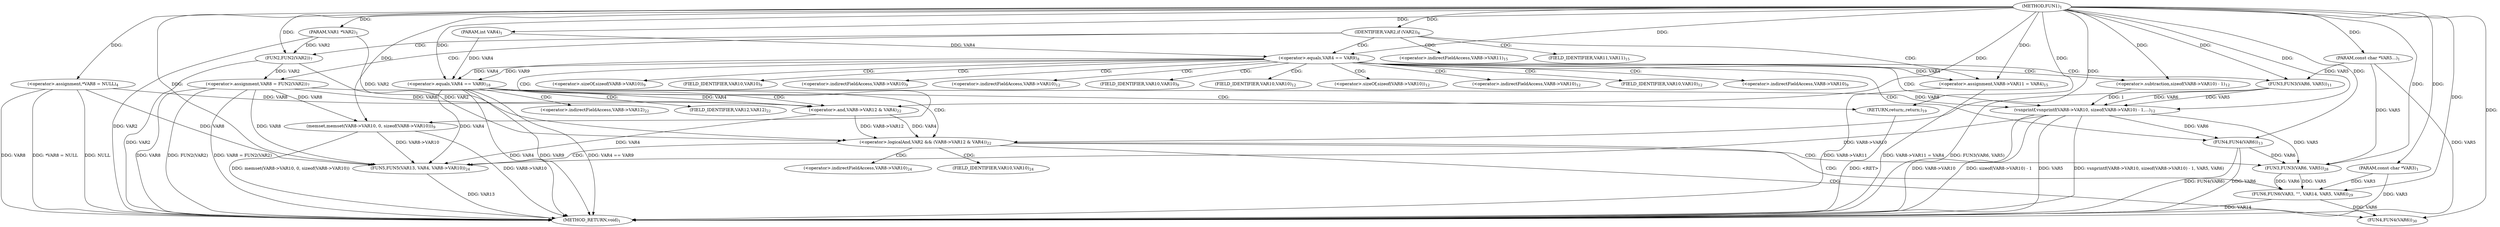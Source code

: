 digraph "FUN1" {  
"8" [label = <(METHOD,FUN1)<SUB>1</SUB>> ]
"98" [label = <(METHOD_RETURN,void)<SUB>1</SUB>> ]
"9" [label = <(PARAM,VAR1 *VAR2)<SUB>1</SUB>> ]
"10" [label = <(PARAM,const char *VAR3)<SUB>1</SUB>> ]
"11" [label = <(PARAM,int VAR4)<SUB>1</SUB>> ]
"12" [label = <(PARAM,const char *VAR5...)<SUB>1</SUB>> ]
"16" [label = <(&lt;operator&gt;.assignment,*VAR8 = NULL)<SUB>4</SUB>> ]
"20" [label = <(IDENTIFIER,VAR2,if (VAR2))<SUB>6</SUB>> ]
"65" [label = <(&lt;operator&gt;.equals,VAR4 == VAR9)<SUB>18</SUB>> ]
"71" [label = <(&lt;operator&gt;.logicalAnd,VAR2 &amp;&amp; (VAR8-&gt;VAR12 &amp; VAR4))<SUB>22</SUB>> ]
"22" [label = <(&lt;operator&gt;.assignment,VAR8 = FUN2(VAR2))<SUB>7</SUB>> ]
"59" [label = <(&lt;operator&gt;.assignment,VAR8-&gt;VAR11 = VAR4)<SUB>15</SUB>> ]
"69" [label = <(RETURN,return;,return;)<SUB>19</SUB>> ]
"79" [label = <(FUN5,FUN5(VAR13, VAR4, VAR8-&gt;VAR10))<SUB>24</SUB>> ]
"27" [label = <(&lt;operator&gt;.equals,VAR4 == VAR9)<SUB>8</SUB>> ]
"73" [label = <(&lt;operator&gt;.and,VAR8-&gt;VAR12 &amp; VAR4)<SUB>22</SUB>> ]
"87" [label = <(FUN3,FUN3(VAR6, VAR5))<SUB>28</SUB>> ]
"90" [label = <(FUN6,FUN6(VAR3, &quot;&quot;, VAR14, VAR5, VAR6))<SUB>29</SUB>> ]
"96" [label = <(FUN4,FUN4(VAR6))<SUB>30</SUB>> ]
"24" [label = <(FUN2,FUN2(VAR2))<SUB>7</SUB>> ]
"31" [label = <(memset,memset(VAR8-&gt;VAR10, 0, sizeof(VAR8-&gt;VAR10)))<SUB>9</SUB>> ]
"42" [label = <(FUN3,FUN3(VAR6, VAR5))<SUB>11</SUB>> ]
"45" [label = <(vsnprintf,vsnprintf(VAR8-&gt;VAR10, sizeof(VAR8-&gt;VAR10) - 1,...)<SUB>12</SUB>> ]
"57" [label = <(FUN4,FUN4(VAR6))<SUB>13</SUB>> ]
"49" [label = <(&lt;operator&gt;.subtraction,sizeof(VAR8-&gt;VAR10) - 1)<SUB>12</SUB>> ]
"60" [label = <(&lt;operator&gt;.indirectFieldAccess,VAR8-&gt;VAR11)<SUB>15</SUB>> ]
"74" [label = <(&lt;operator&gt;.indirectFieldAccess,VAR8-&gt;VAR12)<SUB>22</SUB>> ]
"82" [label = <(&lt;operator&gt;.indirectFieldAccess,VAR8-&gt;VAR10)<SUB>24</SUB>> ]
"62" [label = <(FIELD_IDENTIFIER,VAR11,VAR11)<SUB>15</SUB>> ]
"76" [label = <(FIELD_IDENTIFIER,VAR12,VAR12)<SUB>22</SUB>> ]
"84" [label = <(FIELD_IDENTIFIER,VAR10,VAR10)<SUB>24</SUB>> ]
"32" [label = <(&lt;operator&gt;.indirectFieldAccess,VAR8-&gt;VAR10)<SUB>9</SUB>> ]
"36" [label = <(&lt;operator&gt;.sizeOf,sizeof(VAR8-&gt;VAR10))<SUB>9</SUB>> ]
"34" [label = <(FIELD_IDENTIFIER,VAR10,VAR10)<SUB>9</SUB>> ]
"37" [label = <(&lt;operator&gt;.indirectFieldAccess,VAR8-&gt;VAR10)<SUB>9</SUB>> ]
"46" [label = <(&lt;operator&gt;.indirectFieldAccess,VAR8-&gt;VAR10)<SUB>12</SUB>> ]
"39" [label = <(FIELD_IDENTIFIER,VAR10,VAR10)<SUB>9</SUB>> ]
"48" [label = <(FIELD_IDENTIFIER,VAR10,VAR10)<SUB>12</SUB>> ]
"50" [label = <(&lt;operator&gt;.sizeOf,sizeof(VAR8-&gt;VAR10))<SUB>12</SUB>> ]
"51" [label = <(&lt;operator&gt;.indirectFieldAccess,VAR8-&gt;VAR10)<SUB>12</SUB>> ]
"53" [label = <(FIELD_IDENTIFIER,VAR10,VAR10)<SUB>12</SUB>> ]
  "69" -> "98"  [ label = "DDG: &lt;RET&gt;"] 
  "9" -> "98"  [ label = "DDG: VAR2"] 
  "10" -> "98"  [ label = "DDG: VAR3"] 
  "12" -> "98"  [ label = "DDG: VAR5"] 
  "16" -> "98"  [ label = "DDG: VAR8"] 
  "16" -> "98"  [ label = "DDG: *VAR8 = NULL"] 
  "22" -> "98"  [ label = "DDG: VAR8"] 
  "24" -> "98"  [ label = "DDG: VAR2"] 
  "22" -> "98"  [ label = "DDG: FUN2(VAR2)"] 
  "22" -> "98"  [ label = "DDG: VAR8 = FUN2(VAR2)"] 
  "42" -> "98"  [ label = "DDG: FUN3(VAR6, VAR5)"] 
  "45" -> "98"  [ label = "DDG: VAR8-&gt;VAR10"] 
  "45" -> "98"  [ label = "DDG: sizeof(VAR8-&gt;VAR10) - 1"] 
  "45" -> "98"  [ label = "DDG: VAR5"] 
  "45" -> "98"  [ label = "DDG: vsnprintf(VAR8-&gt;VAR10, sizeof(VAR8-&gt;VAR10) - 1, VAR5, VAR6)"] 
  "57" -> "98"  [ label = "DDG: VAR6"] 
  "57" -> "98"  [ label = "DDG: FUN4(VAR6)"] 
  "31" -> "98"  [ label = "DDG: VAR8-&gt;VAR10"] 
  "31" -> "98"  [ label = "DDG: memset(VAR8-&gt;VAR10, 0, sizeof(VAR8-&gt;VAR10))"] 
  "59" -> "98"  [ label = "DDG: VAR8-&gt;VAR11"] 
  "59" -> "98"  [ label = "DDG: VAR8-&gt;VAR11 = VAR4"] 
  "65" -> "98"  [ label = "DDG: VAR4"] 
  "65" -> "98"  [ label = "DDG: VAR9"] 
  "65" -> "98"  [ label = "DDG: VAR4 == VAR9"] 
  "90" -> "98"  [ label = "DDG: VAR14"] 
  "16" -> "98"  [ label = "DDG: NULL"] 
  "79" -> "98"  [ label = "DDG: VAR13"] 
  "8" -> "9"  [ label = "DDG: "] 
  "8" -> "10"  [ label = "DDG: "] 
  "8" -> "11"  [ label = "DDG: "] 
  "8" -> "12"  [ label = "DDG: "] 
  "8" -> "16"  [ label = "DDG: "] 
  "8" -> "20"  [ label = "DDG: "] 
  "24" -> "22"  [ label = "DDG: VAR2"] 
  "27" -> "59"  [ label = "DDG: VAR4"] 
  "8" -> "59"  [ label = "DDG: "] 
  "11" -> "65"  [ label = "DDG: VAR4"] 
  "8" -> "65"  [ label = "DDG: "] 
  "27" -> "65"  [ label = "DDG: VAR4"] 
  "27" -> "65"  [ label = "DDG: VAR9"] 
  "8" -> "69"  [ label = "DDG: "] 
  "9" -> "71"  [ label = "DDG: VAR2"] 
  "24" -> "71"  [ label = "DDG: VAR2"] 
  "8" -> "71"  [ label = "DDG: "] 
  "73" -> "71"  [ label = "DDG: VAR8-&gt;VAR12"] 
  "73" -> "71"  [ label = "DDG: VAR4"] 
  "16" -> "73"  [ label = "DDG: VAR8"] 
  "22" -> "73"  [ label = "DDG: VAR8"] 
  "65" -> "73"  [ label = "DDG: VAR4"] 
  "8" -> "73"  [ label = "DDG: "] 
  "8" -> "79"  [ label = "DDG: "] 
  "65" -> "79"  [ label = "DDG: VAR4"] 
  "73" -> "79"  [ label = "DDG: VAR4"] 
  "16" -> "79"  [ label = "DDG: VAR8"] 
  "22" -> "79"  [ label = "DDG: VAR8"] 
  "45" -> "79"  [ label = "DDG: VAR8-&gt;VAR10"] 
  "31" -> "79"  [ label = "DDG: VAR8-&gt;VAR10"] 
  "9" -> "24"  [ label = "DDG: VAR2"] 
  "8" -> "24"  [ label = "DDG: "] 
  "11" -> "27"  [ label = "DDG: VAR4"] 
  "8" -> "27"  [ label = "DDG: "] 
  "57" -> "87"  [ label = "DDG: VAR6"] 
  "8" -> "87"  [ label = "DDG: "] 
  "12" -> "87"  [ label = "DDG: VAR5"] 
  "45" -> "87"  [ label = "DDG: VAR5"] 
  "10" -> "90"  [ label = "DDG: VAR3"] 
  "8" -> "90"  [ label = "DDG: "] 
  "87" -> "90"  [ label = "DDG: VAR5"] 
  "87" -> "90"  [ label = "DDG: VAR6"] 
  "90" -> "96"  [ label = "DDG: VAR6"] 
  "8" -> "96"  [ label = "DDG: "] 
  "22" -> "31"  [ label = "DDG: VAR8"] 
  "8" -> "31"  [ label = "DDG: "] 
  "8" -> "42"  [ label = "DDG: "] 
  "12" -> "42"  [ label = "DDG: VAR5"] 
  "22" -> "45"  [ label = "DDG: VAR8"] 
  "49" -> "45"  [ label = "DDG: 1"] 
  "42" -> "45"  [ label = "DDG: VAR5"] 
  "8" -> "45"  [ label = "DDG: "] 
  "42" -> "45"  [ label = "DDG: VAR6"] 
  "45" -> "57"  [ label = "DDG: VAR6"] 
  "8" -> "57"  [ label = "DDG: "] 
  "8" -> "49"  [ label = "DDG: "] 
  "20" -> "60"  [ label = "CDG: "] 
  "20" -> "22"  [ label = "CDG: "] 
  "20" -> "27"  [ label = "CDG: "] 
  "20" -> "59"  [ label = "CDG: "] 
  "20" -> "24"  [ label = "CDG: "] 
  "20" -> "62"  [ label = "CDG: "] 
  "65" -> "69"  [ label = "CDG: "] 
  "65" -> "71"  [ label = "CDG: "] 
  "65" -> "73"  [ label = "CDG: "] 
  "65" -> "74"  [ label = "CDG: "] 
  "65" -> "76"  [ label = "CDG: "] 
  "71" -> "96"  [ label = "CDG: "] 
  "71" -> "84"  [ label = "CDG: "] 
  "71" -> "87"  [ label = "CDG: "] 
  "71" -> "82"  [ label = "CDG: "] 
  "71" -> "90"  [ label = "CDG: "] 
  "71" -> "79"  [ label = "CDG: "] 
  "27" -> "34"  [ label = "CDG: "] 
  "27" -> "48"  [ label = "CDG: "] 
  "27" -> "32"  [ label = "CDG: "] 
  "27" -> "49"  [ label = "CDG: "] 
  "27" -> "42"  [ label = "CDG: "] 
  "27" -> "51"  [ label = "CDG: "] 
  "27" -> "57"  [ label = "CDG: "] 
  "27" -> "37"  [ label = "CDG: "] 
  "27" -> "46"  [ label = "CDG: "] 
  "27" -> "45"  [ label = "CDG: "] 
  "27" -> "50"  [ label = "CDG: "] 
  "27" -> "36"  [ label = "CDG: "] 
  "27" -> "53"  [ label = "CDG: "] 
  "27" -> "39"  [ label = "CDG: "] 
  "27" -> "31"  [ label = "CDG: "] 
}
